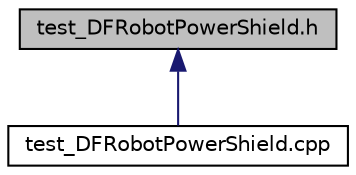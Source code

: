 digraph "test_DFRobotPowerShield.h"
{
 // INTERACTIVE_SVG=YES
  edge [fontname="Helvetica",fontsize="10",labelfontname="Helvetica",labelfontsize="10"];
  node [fontname="Helvetica",fontsize="10",shape=record];
  Node1 [label="test_DFRobotPowerShield.h",height=0.2,width=0.4,color="black", fillcolor="grey75", style="filled" fontcolor="black"];
  Node1 -> Node2 [dir="back",color="midnightblue",fontsize="10",style="solid",fontname="Helvetica"];
  Node2 [label="test_DFRobotPowerShield.cpp",height=0.2,width=0.4,color="black", fillcolor="white", style="filled",URL="$test___d_f_robot_power_shield_8cpp.html"];
}
